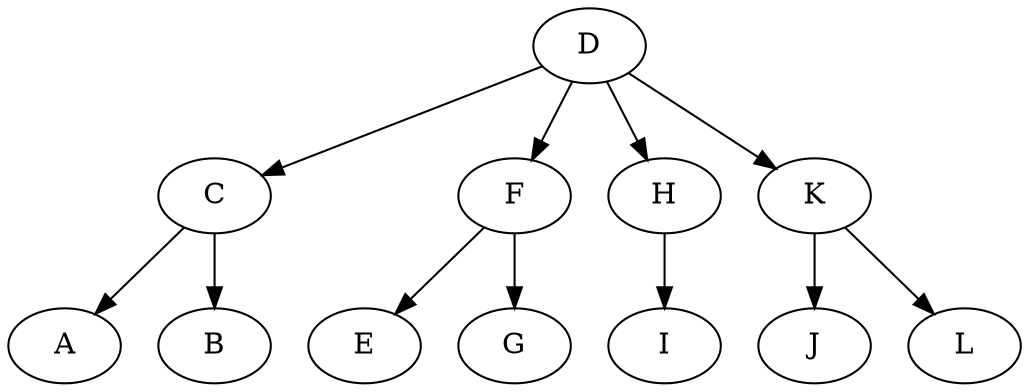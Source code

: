 strict digraph test {
	   "A" [F=1]
	   "B" [O=1]
	   "E" [F=1]
	   "G" [F=1]
	   "I" [F=1]
	   "J" [O=1]
	   "L" [O=1]

	   "C" -> "A"
	   "C" -> "B"
	   "D" -> "C"
	   "D" -> "F"
	   "D" -> "H"
	   "D" -> "K"
	   "F" -> "E"
	   "F" -> "G"
	   "H" -> "I"
	   "K" -> "L"
	   "K" -> "J"
}
